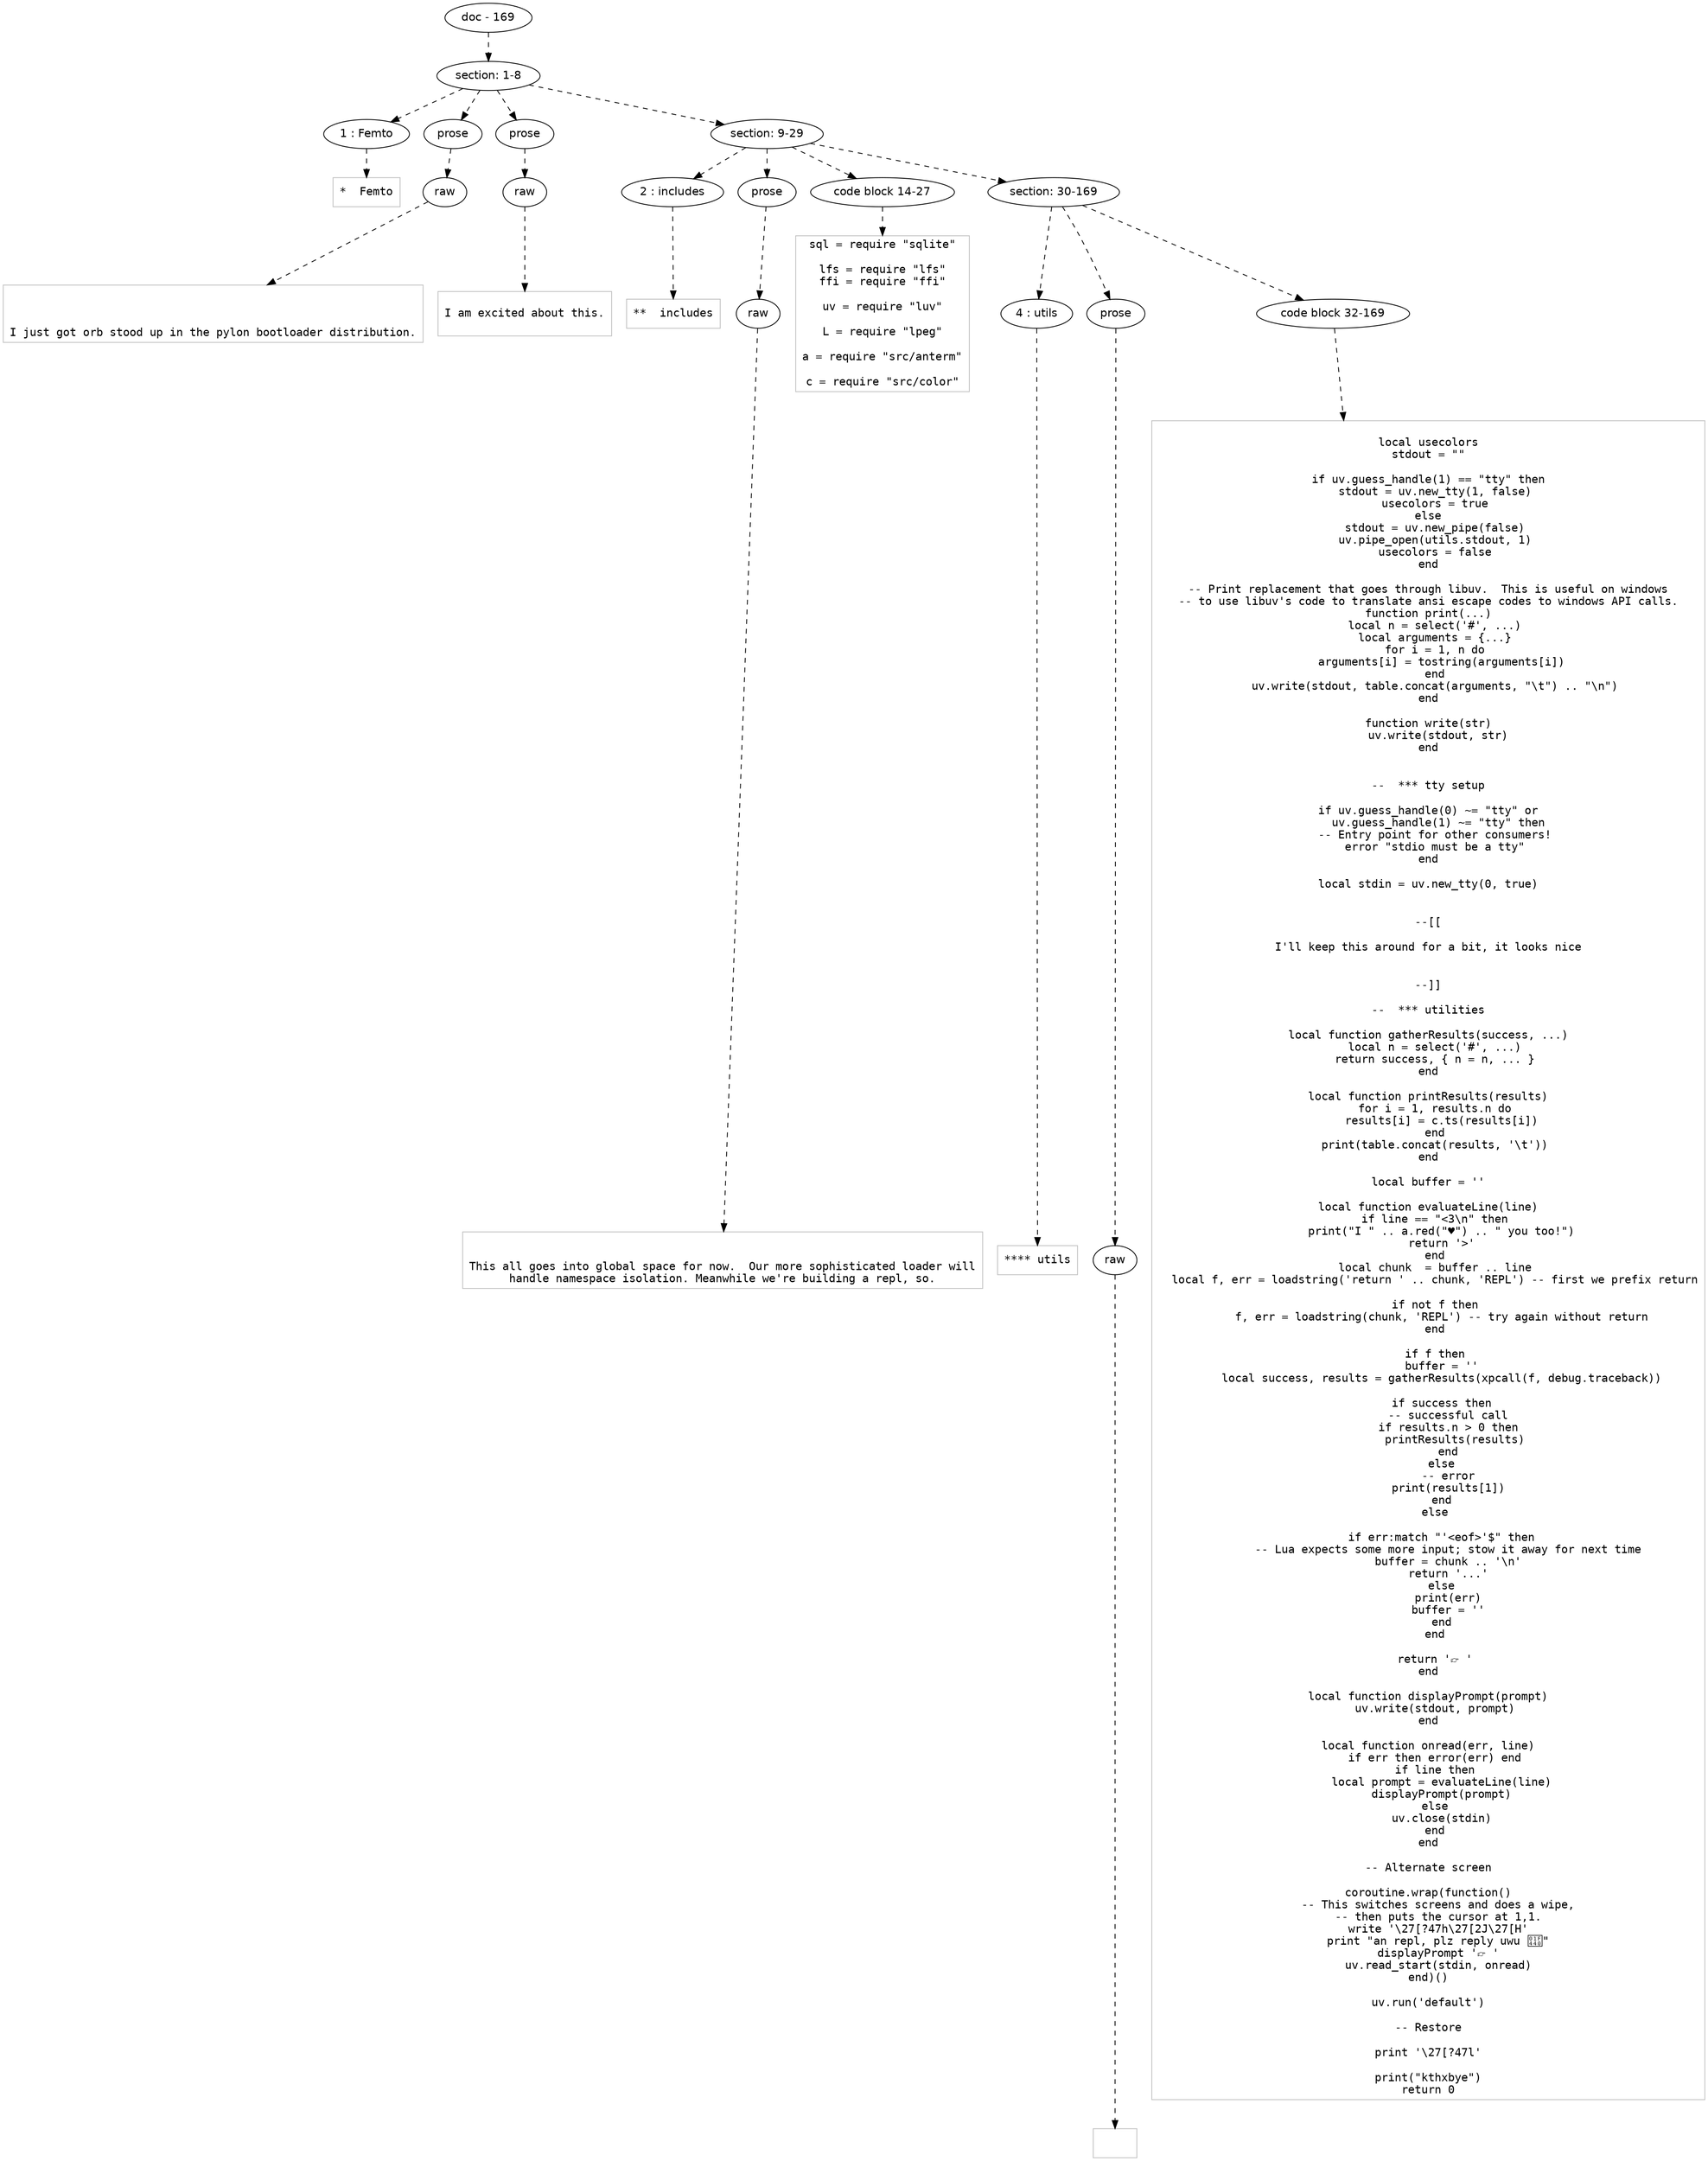 digraph lpegNode {

node [fontname=Helvetica]
edge [style=dashed]

doc_0 [label="doc - 169"]


doc_0 -> { section_1}
{rank=same; section_1}

section_1 [label="section: 1-8"]


// END RANK doc_0

section_1 -> { header_2 prose_3 prose_4 section_5}
{rank=same; header_2 prose_3 prose_4 section_5}

header_2 [label="1 : Femto"]

prose_3 [label="prose"]

prose_4 [label="prose"]

section_5 [label="section: 9-29"]


// END RANK section_1

header_2 -> leaf_6
leaf_6  [color=Gray,shape=rectangle,fontname=Inconsolata,label="*  Femto"]
// END RANK header_2

prose_3 -> { raw_7}
{rank=same; raw_7}

raw_7 [label="raw"]


// END RANK prose_3

raw_7 -> leaf_8
leaf_8  [color=Gray,shape=rectangle,fontname=Inconsolata,label="


I just got orb stood up in the pylon bootloader distribution.
"]
// END RANK raw_7

prose_4 -> { raw_9}
{rank=same; raw_9}

raw_9 [label="raw"]


// END RANK prose_4

raw_9 -> leaf_10
leaf_10  [color=Gray,shape=rectangle,fontname=Inconsolata,label="
I am excited about this.

"]
// END RANK raw_9

section_5 -> { header_11 prose_12 codeblock_13 section_14}
{rank=same; header_11 prose_12 codeblock_13 section_14}

header_11 [label="2 : includes"]

prose_12 [label="prose"]

codeblock_13 [label="code block 14-27"]

section_14 [label="section: 30-169"]


// END RANK section_5

header_11 -> leaf_15
leaf_15  [color=Gray,shape=rectangle,fontname=Inconsolata,label="**  includes"]
// END RANK header_11

prose_12 -> { raw_16}
{rank=same; raw_16}

raw_16 [label="raw"]


// END RANK prose_12

raw_16 -> leaf_17
leaf_17  [color=Gray,shape=rectangle,fontname=Inconsolata,label="

This all goes into global space for now.  Our more sophisticated loader will
handle namespace isolation. Meanwhile we're building a repl, so.
"]
// END RANK raw_16

codeblock_13 -> leaf_18
leaf_18  [color=Gray,shape=rectangle,fontname=Inconsolata,label="sql = require \"sqlite\"

lfs = require \"lfs\"
ffi = require \"ffi\"

uv = require \"luv\"

L = require \"lpeg\"

a = require \"src/anterm\"

c = require \"src/color\""]
// END RANK codeblock_13

section_14 -> { header_19 prose_20 codeblock_21}
{rank=same; header_19 prose_20 codeblock_21}

header_19 [label="4 : utils"]

prose_20 [label="prose"]

codeblock_21 [label="code block 32-169"]


// END RANK section_14

header_19 -> leaf_22
leaf_22  [color=Gray,shape=rectangle,fontname=Inconsolata,label="**** utils"]
// END RANK header_19

prose_20 -> { raw_23}
{rank=same; raw_23}

raw_23 [label="raw"]


// END RANK prose_20

raw_23 -> leaf_24
leaf_24  [color=Gray,shape=rectangle,fontname=Inconsolata,label="
"]
// END RANK raw_23

codeblock_21 -> leaf_25
leaf_25  [color=Gray,shape=rectangle,fontname=Inconsolata,label="
local usecolors
stdout = \"\"

if uv.guess_handle(1) == \"tty\" then
  stdout = uv.new_tty(1, false)
  usecolors = true
else
  stdout = uv.new_pipe(false)
  uv.pipe_open(utils.stdout, 1)
  usecolors = false
end

-- Print replacement that goes through libuv.  This is useful on windows
-- to use libuv's code to translate ansi escape codes to windows API calls.
function print(...)
  local n = select('#', ...)
  local arguments = {...}
  for i = 1, n do
    arguments[i] = tostring(arguments[i])
  end
  uv.write(stdout, table.concat(arguments, \"\\t\") .. \"\\n\")
end

function write(str)
   uv.write(stdout, str)
end


--  *** tty setup

if uv.guess_handle(0) ~= \"tty\" or
   uv.guess_handle(1) ~= \"tty\" then
  -- Entry point for other consumers!
  error \"stdio must be a tty\"
end

local stdin = uv.new_tty(0, true)


--[[

I'll keep this around for a bit, it looks nice


--]]

--  *** utilities

local function gatherResults(success, ...)
  local n = select('#', ...)
  return success, { n = n, ... }
end

local function printResults(results)
  for i = 1, results.n do
    results[i] = c.ts(results[i])
  end
  print(table.concat(results, '\\t'))
end

local buffer = ''

local function evaluateLine(line)
  if line == \"<3\\n\" then
    print(\"I \" .. a.red(\"♥\") .. \" you too!\")
    return '>'
  end
  local chunk  = buffer .. line
  local f, err = loadstring('return ' .. chunk, 'REPL') -- first we prefix return

  if not f then
    f, err = loadstring(chunk, 'REPL') -- try again without return
  end

  if f then
    buffer = ''
    local success, results = gatherResults(xpcall(f, debug.traceback))

    if success then
      -- successful call
      if results.n > 0 then
        printResults(results)
      end
    else
      -- error
      print(results[1])
    end
  else

    if err:match \"'<eof>'$\" then
      -- Lua expects some more input; stow it away for next time
      buffer = chunk .. '\\n'
      return '...'
    else
      print(err)
      buffer = ''
    end
  end

  return '👉 '
end

local function displayPrompt(prompt)
  uv.write(stdout, prompt)
end

local function onread(err, line)
  if err then error(err) end
  if line then
    local prompt = evaluateLine(line)
    displayPrompt(prompt)
  else
    uv.close(stdin)
  end
end

-- Alternate screen

coroutine.wrap(function()
   -- This switches screens and does a wipe,
   -- then puts the cursor at 1,1.
   write '\\27[?47h\\27[2J\\27[H'
   print \"an repl, plz reply uwu 👀\"
   displayPrompt '👉 '
   uv.read_start(stdin, onread)
end)()

uv.run('default')

-- Restore

print '\\27[?47l'

print(\"kthxbye\")
return 0"]
// END RANK codeblock_21


}
